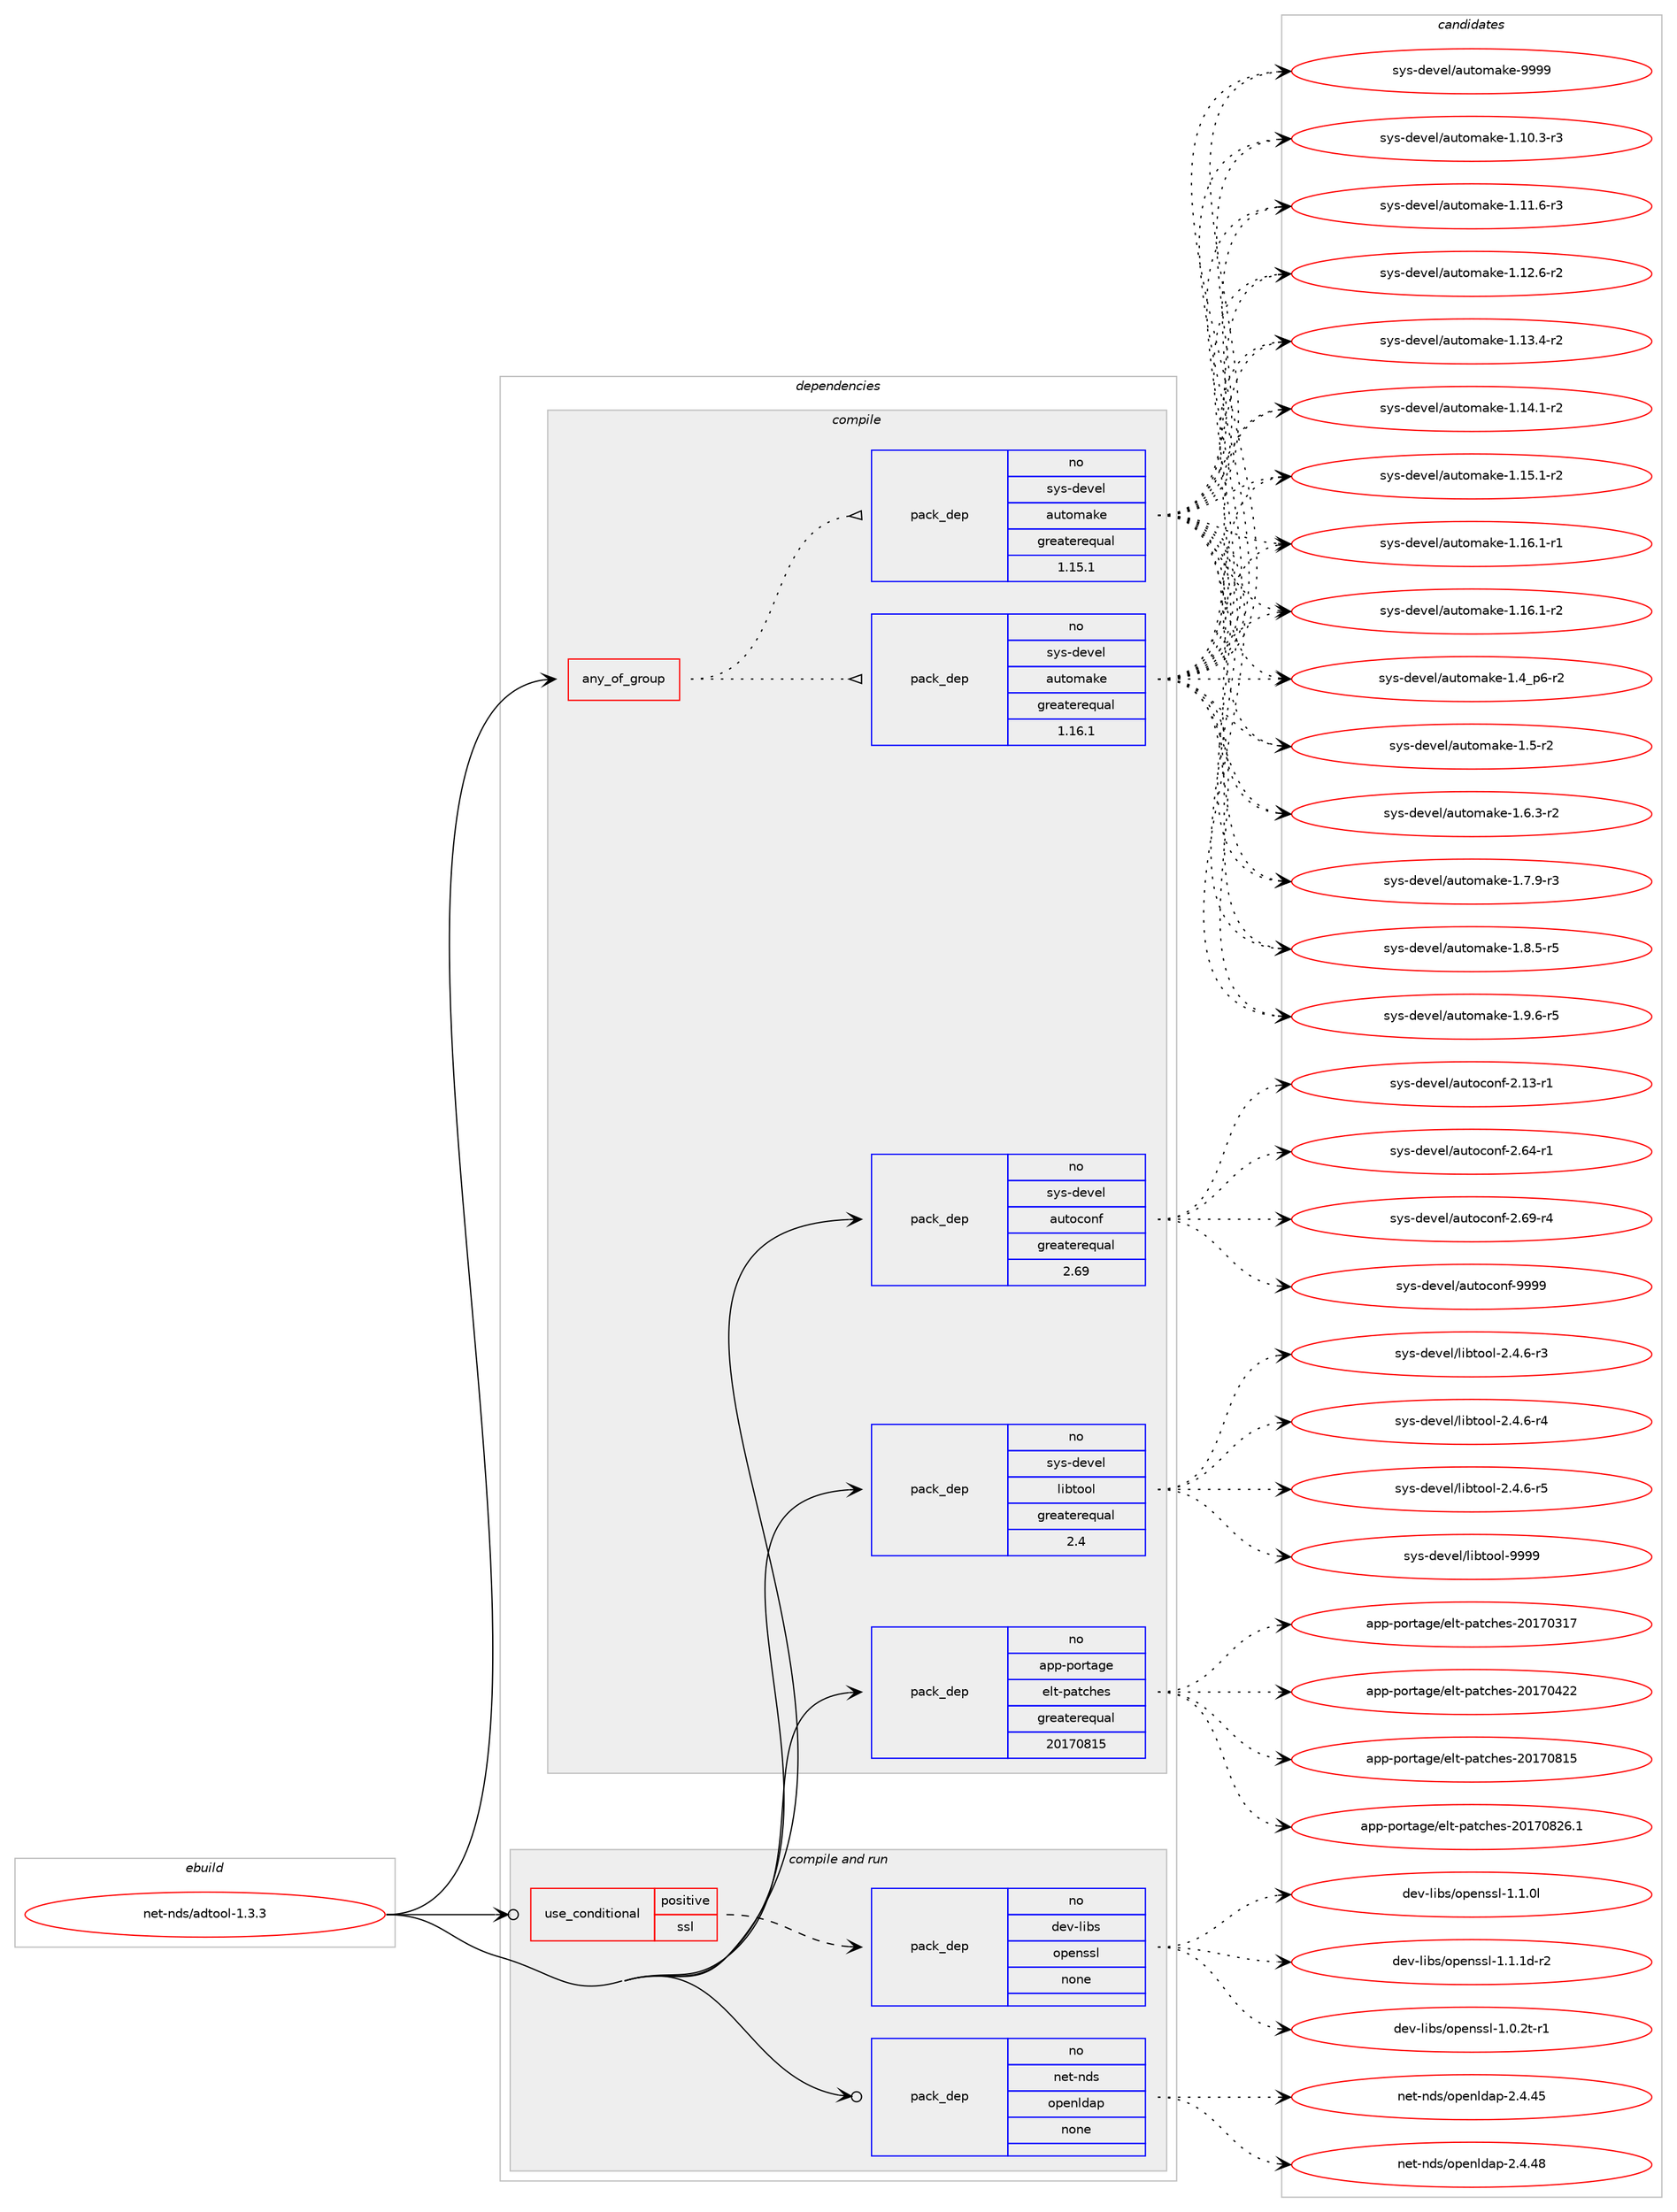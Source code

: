 digraph prolog {

# *************
# Graph options
# *************

newrank=true;
concentrate=true;
compound=true;
graph [rankdir=LR,fontname=Helvetica,fontsize=10,ranksep=1.5];#, ranksep=2.5, nodesep=0.2];
edge  [arrowhead=vee];
node  [fontname=Helvetica,fontsize=10];

# **********
# The ebuild
# **********

subgraph cluster_leftcol {
color=gray;
rank=same;
label=<<i>ebuild</i>>;
id [label="net-nds/adtool-1.3.3", color=red, width=4, href="../net-nds/adtool-1.3.3.svg"];
}

# ****************
# The dependencies
# ****************

subgraph cluster_midcol {
color=gray;
label=<<i>dependencies</i>>;
subgraph cluster_compile {
fillcolor="#eeeeee";
style=filled;
label=<<i>compile</i>>;
subgraph any14288 {
dependency838544 [label=<<TABLE BORDER="0" CELLBORDER="1" CELLSPACING="0" CELLPADDING="4"><TR><TD CELLPADDING="10">any_of_group</TD></TR></TABLE>>, shape=none, color=red];subgraph pack619331 {
dependency838545 [label=<<TABLE BORDER="0" CELLBORDER="1" CELLSPACING="0" CELLPADDING="4" WIDTH="220"><TR><TD ROWSPAN="6" CELLPADDING="30">pack_dep</TD></TR><TR><TD WIDTH="110">no</TD></TR><TR><TD>sys-devel</TD></TR><TR><TD>automake</TD></TR><TR><TD>greaterequal</TD></TR><TR><TD>1.16.1</TD></TR></TABLE>>, shape=none, color=blue];
}
dependency838544:e -> dependency838545:w [weight=20,style="dotted",arrowhead="oinv"];
subgraph pack619332 {
dependency838546 [label=<<TABLE BORDER="0" CELLBORDER="1" CELLSPACING="0" CELLPADDING="4" WIDTH="220"><TR><TD ROWSPAN="6" CELLPADDING="30">pack_dep</TD></TR><TR><TD WIDTH="110">no</TD></TR><TR><TD>sys-devel</TD></TR><TR><TD>automake</TD></TR><TR><TD>greaterequal</TD></TR><TR><TD>1.15.1</TD></TR></TABLE>>, shape=none, color=blue];
}
dependency838544:e -> dependency838546:w [weight=20,style="dotted",arrowhead="oinv"];
}
id:e -> dependency838544:w [weight=20,style="solid",arrowhead="vee"];
subgraph pack619333 {
dependency838547 [label=<<TABLE BORDER="0" CELLBORDER="1" CELLSPACING="0" CELLPADDING="4" WIDTH="220"><TR><TD ROWSPAN="6" CELLPADDING="30">pack_dep</TD></TR><TR><TD WIDTH="110">no</TD></TR><TR><TD>app-portage</TD></TR><TR><TD>elt-patches</TD></TR><TR><TD>greaterequal</TD></TR><TR><TD>20170815</TD></TR></TABLE>>, shape=none, color=blue];
}
id:e -> dependency838547:w [weight=20,style="solid",arrowhead="vee"];
subgraph pack619334 {
dependency838548 [label=<<TABLE BORDER="0" CELLBORDER="1" CELLSPACING="0" CELLPADDING="4" WIDTH="220"><TR><TD ROWSPAN="6" CELLPADDING="30">pack_dep</TD></TR><TR><TD WIDTH="110">no</TD></TR><TR><TD>sys-devel</TD></TR><TR><TD>autoconf</TD></TR><TR><TD>greaterequal</TD></TR><TR><TD>2.69</TD></TR></TABLE>>, shape=none, color=blue];
}
id:e -> dependency838548:w [weight=20,style="solid",arrowhead="vee"];
subgraph pack619335 {
dependency838549 [label=<<TABLE BORDER="0" CELLBORDER="1" CELLSPACING="0" CELLPADDING="4" WIDTH="220"><TR><TD ROWSPAN="6" CELLPADDING="30">pack_dep</TD></TR><TR><TD WIDTH="110">no</TD></TR><TR><TD>sys-devel</TD></TR><TR><TD>libtool</TD></TR><TR><TD>greaterequal</TD></TR><TR><TD>2.4</TD></TR></TABLE>>, shape=none, color=blue];
}
id:e -> dependency838549:w [weight=20,style="solid",arrowhead="vee"];
}
subgraph cluster_compileandrun {
fillcolor="#eeeeee";
style=filled;
label=<<i>compile and run</i>>;
subgraph cond204431 {
dependency838550 [label=<<TABLE BORDER="0" CELLBORDER="1" CELLSPACING="0" CELLPADDING="4"><TR><TD ROWSPAN="3" CELLPADDING="10">use_conditional</TD></TR><TR><TD>positive</TD></TR><TR><TD>ssl</TD></TR></TABLE>>, shape=none, color=red];
subgraph pack619336 {
dependency838551 [label=<<TABLE BORDER="0" CELLBORDER="1" CELLSPACING="0" CELLPADDING="4" WIDTH="220"><TR><TD ROWSPAN="6" CELLPADDING="30">pack_dep</TD></TR><TR><TD WIDTH="110">no</TD></TR><TR><TD>dev-libs</TD></TR><TR><TD>openssl</TD></TR><TR><TD>none</TD></TR><TR><TD></TD></TR></TABLE>>, shape=none, color=blue];
}
dependency838550:e -> dependency838551:w [weight=20,style="dashed",arrowhead="vee"];
}
id:e -> dependency838550:w [weight=20,style="solid",arrowhead="odotvee"];
subgraph pack619337 {
dependency838552 [label=<<TABLE BORDER="0" CELLBORDER="1" CELLSPACING="0" CELLPADDING="4" WIDTH="220"><TR><TD ROWSPAN="6" CELLPADDING="30">pack_dep</TD></TR><TR><TD WIDTH="110">no</TD></TR><TR><TD>net-nds</TD></TR><TR><TD>openldap</TD></TR><TR><TD>none</TD></TR><TR><TD></TD></TR></TABLE>>, shape=none, color=blue];
}
id:e -> dependency838552:w [weight=20,style="solid",arrowhead="odotvee"];
}
subgraph cluster_run {
fillcolor="#eeeeee";
style=filled;
label=<<i>run</i>>;
}
}

# **************
# The candidates
# **************

subgraph cluster_choices {
rank=same;
color=gray;
label=<<i>candidates</i>>;

subgraph choice619331 {
color=black;
nodesep=1;
choice11512111545100101118101108479711711611110997107101454946494846514511451 [label="sys-devel/automake-1.10.3-r3", color=red, width=4,href="../sys-devel/automake-1.10.3-r3.svg"];
choice11512111545100101118101108479711711611110997107101454946494946544511451 [label="sys-devel/automake-1.11.6-r3", color=red, width=4,href="../sys-devel/automake-1.11.6-r3.svg"];
choice11512111545100101118101108479711711611110997107101454946495046544511450 [label="sys-devel/automake-1.12.6-r2", color=red, width=4,href="../sys-devel/automake-1.12.6-r2.svg"];
choice11512111545100101118101108479711711611110997107101454946495146524511450 [label="sys-devel/automake-1.13.4-r2", color=red, width=4,href="../sys-devel/automake-1.13.4-r2.svg"];
choice11512111545100101118101108479711711611110997107101454946495246494511450 [label="sys-devel/automake-1.14.1-r2", color=red, width=4,href="../sys-devel/automake-1.14.1-r2.svg"];
choice11512111545100101118101108479711711611110997107101454946495346494511450 [label="sys-devel/automake-1.15.1-r2", color=red, width=4,href="../sys-devel/automake-1.15.1-r2.svg"];
choice11512111545100101118101108479711711611110997107101454946495446494511449 [label="sys-devel/automake-1.16.1-r1", color=red, width=4,href="../sys-devel/automake-1.16.1-r1.svg"];
choice11512111545100101118101108479711711611110997107101454946495446494511450 [label="sys-devel/automake-1.16.1-r2", color=red, width=4,href="../sys-devel/automake-1.16.1-r2.svg"];
choice115121115451001011181011084797117116111109971071014549465295112544511450 [label="sys-devel/automake-1.4_p6-r2", color=red, width=4,href="../sys-devel/automake-1.4_p6-r2.svg"];
choice11512111545100101118101108479711711611110997107101454946534511450 [label="sys-devel/automake-1.5-r2", color=red, width=4,href="../sys-devel/automake-1.5-r2.svg"];
choice115121115451001011181011084797117116111109971071014549465446514511450 [label="sys-devel/automake-1.6.3-r2", color=red, width=4,href="../sys-devel/automake-1.6.3-r2.svg"];
choice115121115451001011181011084797117116111109971071014549465546574511451 [label="sys-devel/automake-1.7.9-r3", color=red, width=4,href="../sys-devel/automake-1.7.9-r3.svg"];
choice115121115451001011181011084797117116111109971071014549465646534511453 [label="sys-devel/automake-1.8.5-r5", color=red, width=4,href="../sys-devel/automake-1.8.5-r5.svg"];
choice115121115451001011181011084797117116111109971071014549465746544511453 [label="sys-devel/automake-1.9.6-r5", color=red, width=4,href="../sys-devel/automake-1.9.6-r5.svg"];
choice115121115451001011181011084797117116111109971071014557575757 [label="sys-devel/automake-9999", color=red, width=4,href="../sys-devel/automake-9999.svg"];
dependency838545:e -> choice11512111545100101118101108479711711611110997107101454946494846514511451:w [style=dotted,weight="100"];
dependency838545:e -> choice11512111545100101118101108479711711611110997107101454946494946544511451:w [style=dotted,weight="100"];
dependency838545:e -> choice11512111545100101118101108479711711611110997107101454946495046544511450:w [style=dotted,weight="100"];
dependency838545:e -> choice11512111545100101118101108479711711611110997107101454946495146524511450:w [style=dotted,weight="100"];
dependency838545:e -> choice11512111545100101118101108479711711611110997107101454946495246494511450:w [style=dotted,weight="100"];
dependency838545:e -> choice11512111545100101118101108479711711611110997107101454946495346494511450:w [style=dotted,weight="100"];
dependency838545:e -> choice11512111545100101118101108479711711611110997107101454946495446494511449:w [style=dotted,weight="100"];
dependency838545:e -> choice11512111545100101118101108479711711611110997107101454946495446494511450:w [style=dotted,weight="100"];
dependency838545:e -> choice115121115451001011181011084797117116111109971071014549465295112544511450:w [style=dotted,weight="100"];
dependency838545:e -> choice11512111545100101118101108479711711611110997107101454946534511450:w [style=dotted,weight="100"];
dependency838545:e -> choice115121115451001011181011084797117116111109971071014549465446514511450:w [style=dotted,weight="100"];
dependency838545:e -> choice115121115451001011181011084797117116111109971071014549465546574511451:w [style=dotted,weight="100"];
dependency838545:e -> choice115121115451001011181011084797117116111109971071014549465646534511453:w [style=dotted,weight="100"];
dependency838545:e -> choice115121115451001011181011084797117116111109971071014549465746544511453:w [style=dotted,weight="100"];
dependency838545:e -> choice115121115451001011181011084797117116111109971071014557575757:w [style=dotted,weight="100"];
}
subgraph choice619332 {
color=black;
nodesep=1;
choice11512111545100101118101108479711711611110997107101454946494846514511451 [label="sys-devel/automake-1.10.3-r3", color=red, width=4,href="../sys-devel/automake-1.10.3-r3.svg"];
choice11512111545100101118101108479711711611110997107101454946494946544511451 [label="sys-devel/automake-1.11.6-r3", color=red, width=4,href="../sys-devel/automake-1.11.6-r3.svg"];
choice11512111545100101118101108479711711611110997107101454946495046544511450 [label="sys-devel/automake-1.12.6-r2", color=red, width=4,href="../sys-devel/automake-1.12.6-r2.svg"];
choice11512111545100101118101108479711711611110997107101454946495146524511450 [label="sys-devel/automake-1.13.4-r2", color=red, width=4,href="../sys-devel/automake-1.13.4-r2.svg"];
choice11512111545100101118101108479711711611110997107101454946495246494511450 [label="sys-devel/automake-1.14.1-r2", color=red, width=4,href="../sys-devel/automake-1.14.1-r2.svg"];
choice11512111545100101118101108479711711611110997107101454946495346494511450 [label="sys-devel/automake-1.15.1-r2", color=red, width=4,href="../sys-devel/automake-1.15.1-r2.svg"];
choice11512111545100101118101108479711711611110997107101454946495446494511449 [label="sys-devel/automake-1.16.1-r1", color=red, width=4,href="../sys-devel/automake-1.16.1-r1.svg"];
choice11512111545100101118101108479711711611110997107101454946495446494511450 [label="sys-devel/automake-1.16.1-r2", color=red, width=4,href="../sys-devel/automake-1.16.1-r2.svg"];
choice115121115451001011181011084797117116111109971071014549465295112544511450 [label="sys-devel/automake-1.4_p6-r2", color=red, width=4,href="../sys-devel/automake-1.4_p6-r2.svg"];
choice11512111545100101118101108479711711611110997107101454946534511450 [label="sys-devel/automake-1.5-r2", color=red, width=4,href="../sys-devel/automake-1.5-r2.svg"];
choice115121115451001011181011084797117116111109971071014549465446514511450 [label="sys-devel/automake-1.6.3-r2", color=red, width=4,href="../sys-devel/automake-1.6.3-r2.svg"];
choice115121115451001011181011084797117116111109971071014549465546574511451 [label="sys-devel/automake-1.7.9-r3", color=red, width=4,href="../sys-devel/automake-1.7.9-r3.svg"];
choice115121115451001011181011084797117116111109971071014549465646534511453 [label="sys-devel/automake-1.8.5-r5", color=red, width=4,href="../sys-devel/automake-1.8.5-r5.svg"];
choice115121115451001011181011084797117116111109971071014549465746544511453 [label="sys-devel/automake-1.9.6-r5", color=red, width=4,href="../sys-devel/automake-1.9.6-r5.svg"];
choice115121115451001011181011084797117116111109971071014557575757 [label="sys-devel/automake-9999", color=red, width=4,href="../sys-devel/automake-9999.svg"];
dependency838546:e -> choice11512111545100101118101108479711711611110997107101454946494846514511451:w [style=dotted,weight="100"];
dependency838546:e -> choice11512111545100101118101108479711711611110997107101454946494946544511451:w [style=dotted,weight="100"];
dependency838546:e -> choice11512111545100101118101108479711711611110997107101454946495046544511450:w [style=dotted,weight="100"];
dependency838546:e -> choice11512111545100101118101108479711711611110997107101454946495146524511450:w [style=dotted,weight="100"];
dependency838546:e -> choice11512111545100101118101108479711711611110997107101454946495246494511450:w [style=dotted,weight="100"];
dependency838546:e -> choice11512111545100101118101108479711711611110997107101454946495346494511450:w [style=dotted,weight="100"];
dependency838546:e -> choice11512111545100101118101108479711711611110997107101454946495446494511449:w [style=dotted,weight="100"];
dependency838546:e -> choice11512111545100101118101108479711711611110997107101454946495446494511450:w [style=dotted,weight="100"];
dependency838546:e -> choice115121115451001011181011084797117116111109971071014549465295112544511450:w [style=dotted,weight="100"];
dependency838546:e -> choice11512111545100101118101108479711711611110997107101454946534511450:w [style=dotted,weight="100"];
dependency838546:e -> choice115121115451001011181011084797117116111109971071014549465446514511450:w [style=dotted,weight="100"];
dependency838546:e -> choice115121115451001011181011084797117116111109971071014549465546574511451:w [style=dotted,weight="100"];
dependency838546:e -> choice115121115451001011181011084797117116111109971071014549465646534511453:w [style=dotted,weight="100"];
dependency838546:e -> choice115121115451001011181011084797117116111109971071014549465746544511453:w [style=dotted,weight="100"];
dependency838546:e -> choice115121115451001011181011084797117116111109971071014557575757:w [style=dotted,weight="100"];
}
subgraph choice619333 {
color=black;
nodesep=1;
choice97112112451121111141169710310147101108116451129711699104101115455048495548514955 [label="app-portage/elt-patches-20170317", color=red, width=4,href="../app-portage/elt-patches-20170317.svg"];
choice97112112451121111141169710310147101108116451129711699104101115455048495548525050 [label="app-portage/elt-patches-20170422", color=red, width=4,href="../app-portage/elt-patches-20170422.svg"];
choice97112112451121111141169710310147101108116451129711699104101115455048495548564953 [label="app-portage/elt-patches-20170815", color=red, width=4,href="../app-portage/elt-patches-20170815.svg"];
choice971121124511211111411697103101471011081164511297116991041011154550484955485650544649 [label="app-portage/elt-patches-20170826.1", color=red, width=4,href="../app-portage/elt-patches-20170826.1.svg"];
dependency838547:e -> choice97112112451121111141169710310147101108116451129711699104101115455048495548514955:w [style=dotted,weight="100"];
dependency838547:e -> choice97112112451121111141169710310147101108116451129711699104101115455048495548525050:w [style=dotted,weight="100"];
dependency838547:e -> choice97112112451121111141169710310147101108116451129711699104101115455048495548564953:w [style=dotted,weight="100"];
dependency838547:e -> choice971121124511211111411697103101471011081164511297116991041011154550484955485650544649:w [style=dotted,weight="100"];
}
subgraph choice619334 {
color=black;
nodesep=1;
choice1151211154510010111810110847971171161119911111010245504649514511449 [label="sys-devel/autoconf-2.13-r1", color=red, width=4,href="../sys-devel/autoconf-2.13-r1.svg"];
choice1151211154510010111810110847971171161119911111010245504654524511449 [label="sys-devel/autoconf-2.64-r1", color=red, width=4,href="../sys-devel/autoconf-2.64-r1.svg"];
choice1151211154510010111810110847971171161119911111010245504654574511452 [label="sys-devel/autoconf-2.69-r4", color=red, width=4,href="../sys-devel/autoconf-2.69-r4.svg"];
choice115121115451001011181011084797117116111991111101024557575757 [label="sys-devel/autoconf-9999", color=red, width=4,href="../sys-devel/autoconf-9999.svg"];
dependency838548:e -> choice1151211154510010111810110847971171161119911111010245504649514511449:w [style=dotted,weight="100"];
dependency838548:e -> choice1151211154510010111810110847971171161119911111010245504654524511449:w [style=dotted,weight="100"];
dependency838548:e -> choice1151211154510010111810110847971171161119911111010245504654574511452:w [style=dotted,weight="100"];
dependency838548:e -> choice115121115451001011181011084797117116111991111101024557575757:w [style=dotted,weight="100"];
}
subgraph choice619335 {
color=black;
nodesep=1;
choice1151211154510010111810110847108105981161111111084550465246544511451 [label="sys-devel/libtool-2.4.6-r3", color=red, width=4,href="../sys-devel/libtool-2.4.6-r3.svg"];
choice1151211154510010111810110847108105981161111111084550465246544511452 [label="sys-devel/libtool-2.4.6-r4", color=red, width=4,href="../sys-devel/libtool-2.4.6-r4.svg"];
choice1151211154510010111810110847108105981161111111084550465246544511453 [label="sys-devel/libtool-2.4.6-r5", color=red, width=4,href="../sys-devel/libtool-2.4.6-r5.svg"];
choice1151211154510010111810110847108105981161111111084557575757 [label="sys-devel/libtool-9999", color=red, width=4,href="../sys-devel/libtool-9999.svg"];
dependency838549:e -> choice1151211154510010111810110847108105981161111111084550465246544511451:w [style=dotted,weight="100"];
dependency838549:e -> choice1151211154510010111810110847108105981161111111084550465246544511452:w [style=dotted,weight="100"];
dependency838549:e -> choice1151211154510010111810110847108105981161111111084550465246544511453:w [style=dotted,weight="100"];
dependency838549:e -> choice1151211154510010111810110847108105981161111111084557575757:w [style=dotted,weight="100"];
}
subgraph choice619336 {
color=black;
nodesep=1;
choice1001011184510810598115471111121011101151151084549464846501164511449 [label="dev-libs/openssl-1.0.2t-r1", color=red, width=4,href="../dev-libs/openssl-1.0.2t-r1.svg"];
choice100101118451081059811547111112101110115115108454946494648108 [label="dev-libs/openssl-1.1.0l", color=red, width=4,href="../dev-libs/openssl-1.1.0l.svg"];
choice1001011184510810598115471111121011101151151084549464946491004511450 [label="dev-libs/openssl-1.1.1d-r2", color=red, width=4,href="../dev-libs/openssl-1.1.1d-r2.svg"];
dependency838551:e -> choice1001011184510810598115471111121011101151151084549464846501164511449:w [style=dotted,weight="100"];
dependency838551:e -> choice100101118451081059811547111112101110115115108454946494648108:w [style=dotted,weight="100"];
dependency838551:e -> choice1001011184510810598115471111121011101151151084549464946491004511450:w [style=dotted,weight="100"];
}
subgraph choice619337 {
color=black;
nodesep=1;
choice11010111645110100115471111121011101081009711245504652465253 [label="net-nds/openldap-2.4.45", color=red, width=4,href="../net-nds/openldap-2.4.45.svg"];
choice11010111645110100115471111121011101081009711245504652465256 [label="net-nds/openldap-2.4.48", color=red, width=4,href="../net-nds/openldap-2.4.48.svg"];
dependency838552:e -> choice11010111645110100115471111121011101081009711245504652465253:w [style=dotted,weight="100"];
dependency838552:e -> choice11010111645110100115471111121011101081009711245504652465256:w [style=dotted,weight="100"];
}
}

}
